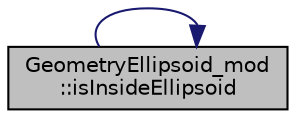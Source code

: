digraph "GeometryEllipsoid_mod::isInsideEllipsoid"
{
 // LATEX_PDF_SIZE
  edge [fontname="Helvetica",fontsize="10",labelfontname="Helvetica",labelfontsize="10"];
  node [fontname="Helvetica",fontsize="10",shape=record];
  rankdir="LR";
  Node1 [label="GeometryEllipsoid_mod\l::isInsideEllipsoid",height=0.2,width=0.4,color="black", fillcolor="grey75", style="filled", fontcolor="black",tooltip="Return .true. if the input NormedPoint (normalized with respect to the center of the target ellipsoid..."];
  Node1 -> Node1 [color="midnightblue",fontsize="10",style="solid",fontname="Helvetica"];
}
